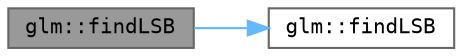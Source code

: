 digraph "glm::findLSB"
{
 // LATEX_PDF_SIZE
  bgcolor="transparent";
  edge [fontname=Terminal,fontsize=10,labelfontname=Helvetica,labelfontsize=10];
  node [fontname=Terminal,fontsize=10,shape=box,height=0.2,width=0.4];
  rankdir="LR";
  Node1 [label="glm::findLSB",height=0.2,width=0.4,color="gray40", fillcolor="grey60", style="filled", fontcolor="black",tooltip=" "];
  Node1 -> Node2 [color="steelblue1",style="solid"];
  Node2 [label="glm::findLSB",height=0.2,width=0.4,color="grey40", fillcolor="white", style="filled",URL="$group__core__func__integer.html#gaf74c4d969fa34ab8acb9d390f5ca5274",tooltip=" "];
}
